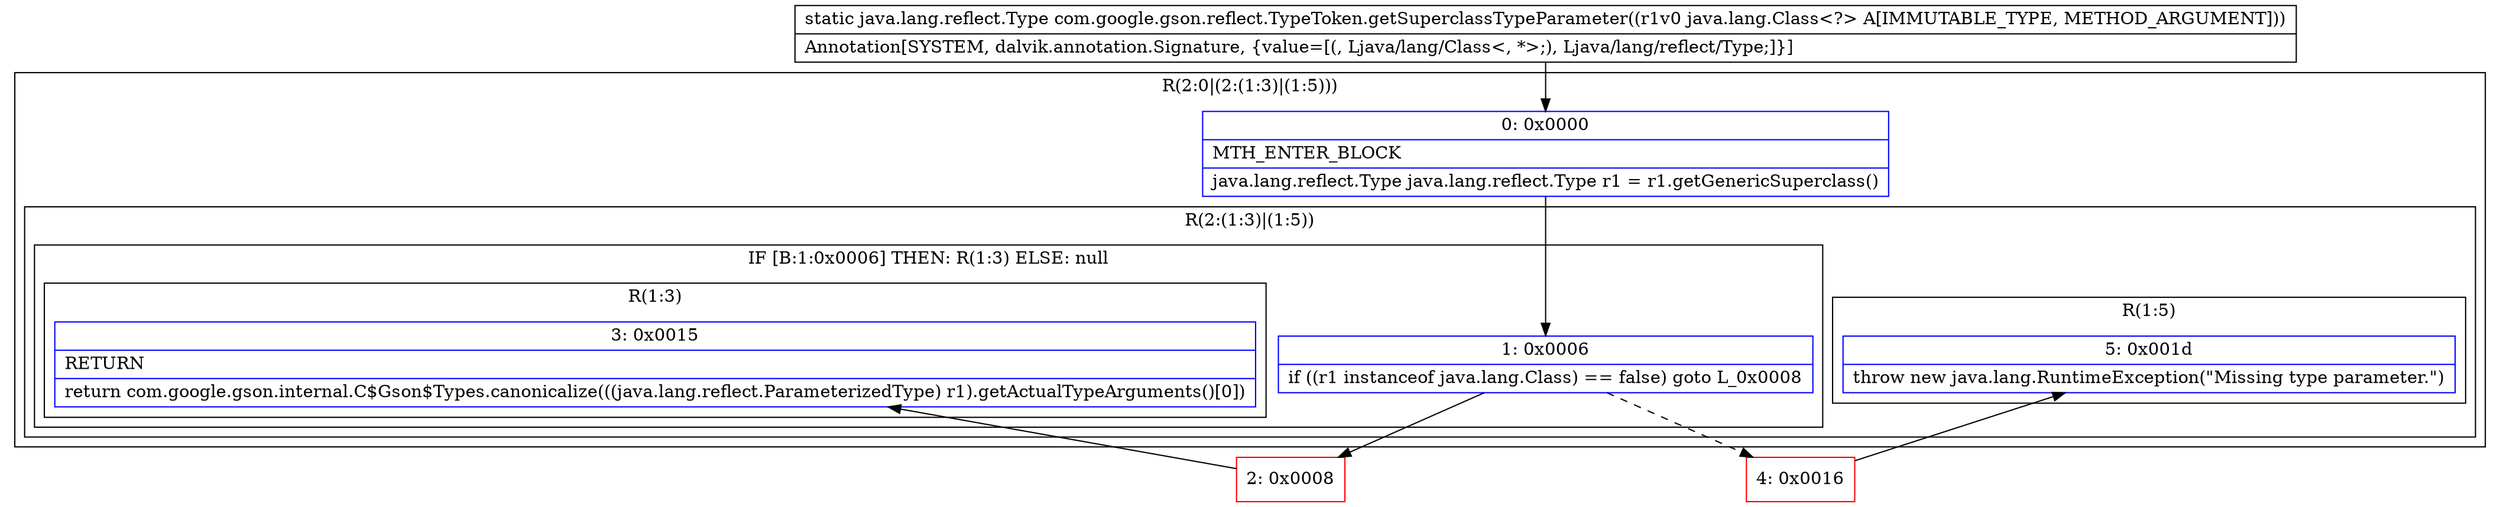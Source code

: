 digraph "CFG forcom.google.gson.reflect.TypeToken.getSuperclassTypeParameter(Ljava\/lang\/Class;)Ljava\/lang\/reflect\/Type;" {
subgraph cluster_Region_172309025 {
label = "R(2:0|(2:(1:3)|(1:5)))";
node [shape=record,color=blue];
Node_0 [shape=record,label="{0\:\ 0x0000|MTH_ENTER_BLOCK\l|java.lang.reflect.Type java.lang.reflect.Type r1 = r1.getGenericSuperclass()\l}"];
subgraph cluster_Region_595997442 {
label = "R(2:(1:3)|(1:5))";
node [shape=record,color=blue];
subgraph cluster_IfRegion_1574782734 {
label = "IF [B:1:0x0006] THEN: R(1:3) ELSE: null";
node [shape=record,color=blue];
Node_1 [shape=record,label="{1\:\ 0x0006|if ((r1 instanceof java.lang.Class) == false) goto L_0x0008\l}"];
subgraph cluster_Region_129073823 {
label = "R(1:3)";
node [shape=record,color=blue];
Node_3 [shape=record,label="{3\:\ 0x0015|RETURN\l|return com.google.gson.internal.C$Gson$Types.canonicalize(((java.lang.reflect.ParameterizedType) r1).getActualTypeArguments()[0])\l}"];
}
}
subgraph cluster_Region_1375572379 {
label = "R(1:5)";
node [shape=record,color=blue];
Node_5 [shape=record,label="{5\:\ 0x001d|throw new java.lang.RuntimeException(\"Missing type parameter.\")\l}"];
}
}
}
Node_2 [shape=record,color=red,label="{2\:\ 0x0008}"];
Node_4 [shape=record,color=red,label="{4\:\ 0x0016}"];
MethodNode[shape=record,label="{static java.lang.reflect.Type com.google.gson.reflect.TypeToken.getSuperclassTypeParameter((r1v0 java.lang.Class\<?\> A[IMMUTABLE_TYPE, METHOD_ARGUMENT]))  | Annotation[SYSTEM, dalvik.annotation.Signature, \{value=[(, Ljava\/lang\/Class\<, *\>;), Ljava\/lang\/reflect\/Type;]\}]\l}"];
MethodNode -> Node_0;
Node_0 -> Node_1;
Node_1 -> Node_2;
Node_1 -> Node_4[style=dashed];
Node_2 -> Node_3;
Node_4 -> Node_5;
}

